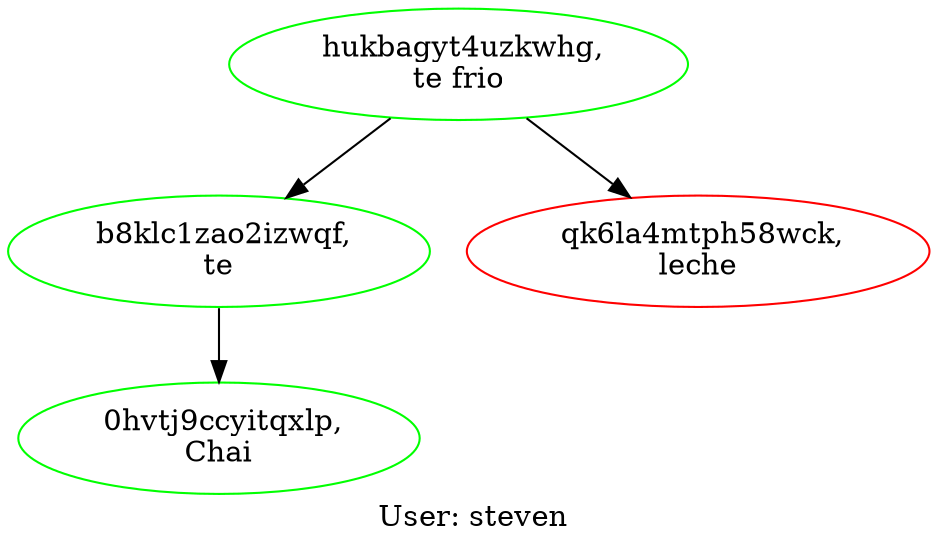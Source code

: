 digraph G { 

 label=" User: steven"
node [height=0.5, width=1.2];
"0hvtj9ccyitqxlp" [label=" 0hvtj9ccyitqxlp,\nChai",color=green] 
"b8klc1zao2izwqf" [label=" b8klc1zao2izwqf,\nte",color=green] 
"b8klc1zao2izwqf" -> "0hvtj9ccyitqxlp" 
"hukbagyt4uzkwhg" [label=" hukbagyt4uzkwhg,\nte frio",color=green] 
"hukbagyt4uzkwhg" -> "qk6la4mtph58wck" 
"hukbagyt4uzkwhg" -> "b8klc1zao2izwqf" 
"qk6la4mtph58wck" [label=" qk6la4mtph58wck,\nleche",color=red] 
}